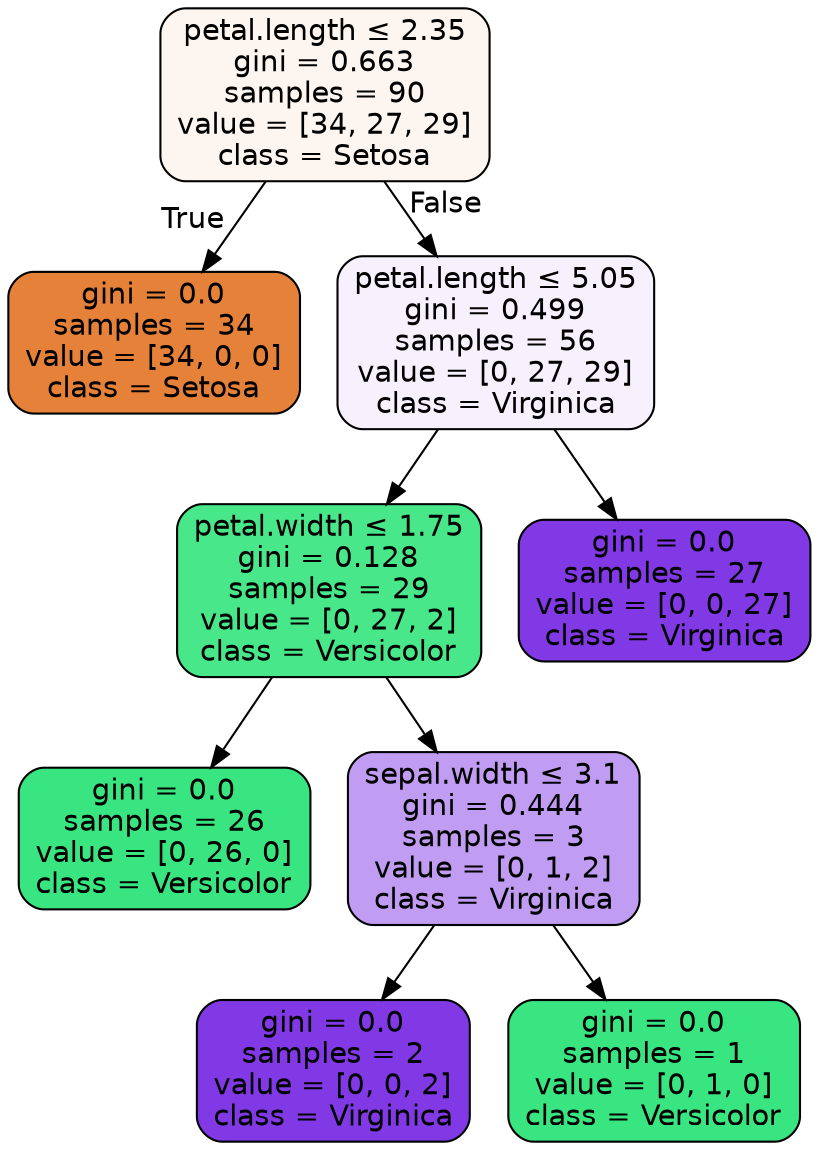 digraph Tree {
node [shape=box, style="filled, rounded", color="black", fontname=helvetica] ;
edge [fontname=helvetica] ;
0 [label=<petal.length &le; 2.35<br/>gini = 0.663<br/>samples = 90<br/>value = [34, 27, 29]<br/>class = Setosa>, fillcolor="#fdf5ef"] ;
1 [label=<gini = 0.0<br/>samples = 34<br/>value = [34, 0, 0]<br/>class = Setosa>, fillcolor="#e58139"] ;
0 -> 1 [labeldistance=2.5, labelangle=45, headlabel="True"] ;
2 [label=<petal.length &le; 5.05<br/>gini = 0.499<br/>samples = 56<br/>value = [0, 27, 29]<br/>class = Virginica>, fillcolor="#f6f1fd"] ;
0 -> 2 [labeldistance=2.5, labelangle=-45, headlabel="False"] ;
3 [label=<petal.width &le; 1.75<br/>gini = 0.128<br/>samples = 29<br/>value = [0, 27, 2]<br/>class = Versicolor>, fillcolor="#48e78a"] ;
2 -> 3 ;
4 [label=<gini = 0.0<br/>samples = 26<br/>value = [0, 26, 0]<br/>class = Versicolor>, fillcolor="#39e581"] ;
3 -> 4 ;
5 [label=<sepal.width &le; 3.1<br/>gini = 0.444<br/>samples = 3<br/>value = [0, 1, 2]<br/>class = Virginica>, fillcolor="#c09cf2"] ;
3 -> 5 ;
6 [label=<gini = 0.0<br/>samples = 2<br/>value = [0, 0, 2]<br/>class = Virginica>, fillcolor="#8139e5"] ;
5 -> 6 ;
7 [label=<gini = 0.0<br/>samples = 1<br/>value = [0, 1, 0]<br/>class = Versicolor>, fillcolor="#39e581"] ;
5 -> 7 ;
8 [label=<gini = 0.0<br/>samples = 27<br/>value = [0, 0, 27]<br/>class = Virginica>, fillcolor="#8139e5"] ;
2 -> 8 ;
}